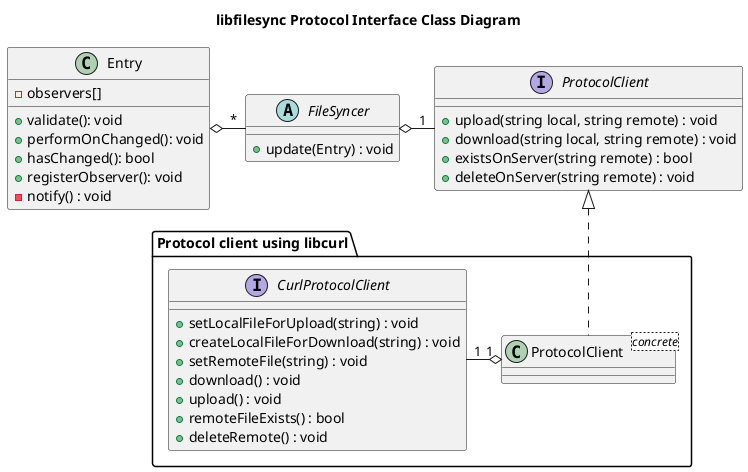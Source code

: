 @startuml libfilesync-protocol-interface-class

title libfilesync Protocol Interface Class Diagram

abstract class FileSyncer {
    + update(Entry) : void
}

interface ProtocolClient {
    + upload(string local, string remote) : void
    + download(string local, string remote) : void
    + existsOnServer(string remote) : bool
    + deleteOnServer(string remote) : void
}

class Entry {
    + validate(): void
    + performOnChanged(): void
    + hasChanged(): bool
    + registerObserver(): void
    - notify() : void
    - observers[]
}

package "Protocol client using libcurl" {

    class "ProtocolClient<concrete>" as concreteProtoClient

    interface CurlProtocolClient {
        + setLocalFileForUpload(string) : void
        + createLocalFileForDownload(string) : void
        + setRemoteFile(string) : void
        + download() : void
        + upload() : void
        + remoteFileExists() : bool
        + deleteRemote() : void
    }
}

FileSyncer o- "1" ProtocolClient
Entry o- "*" FileSyncer

ProtocolClient <|.. concreteProtoClient
CurlProtocolClient "1" -o "1" concreteProtoClient

@enduml